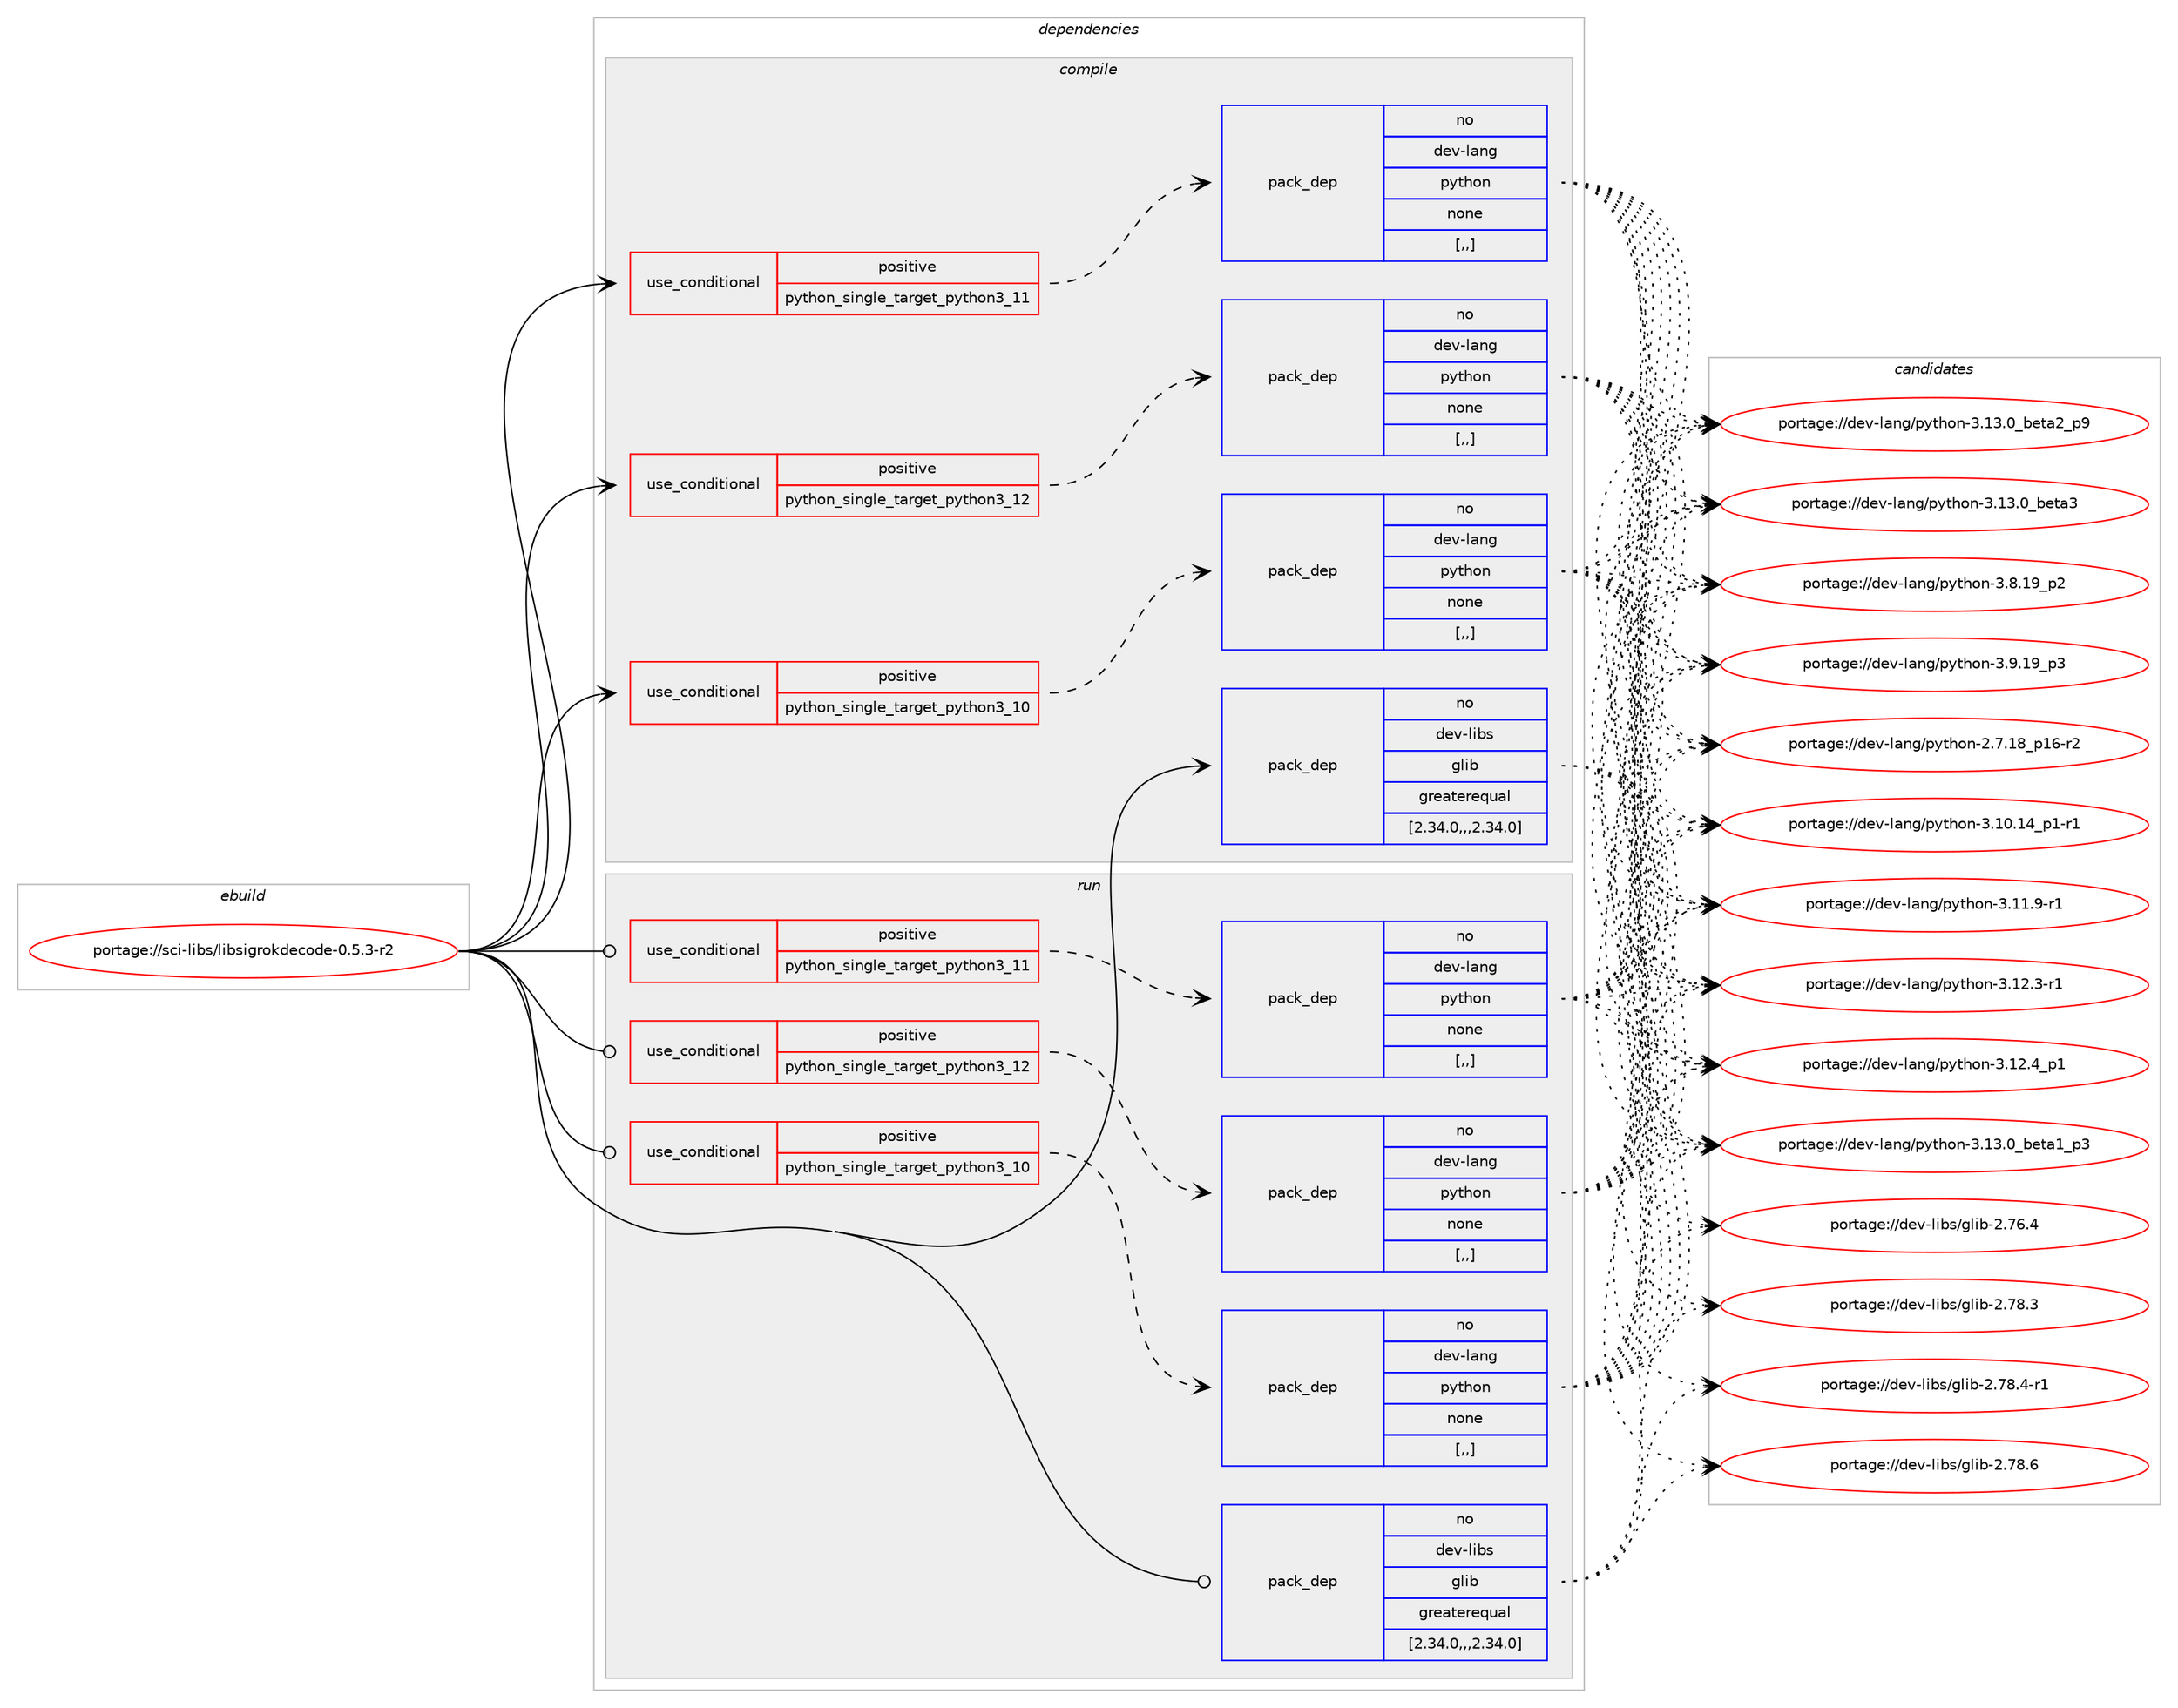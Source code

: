 digraph prolog {

# *************
# Graph options
# *************

newrank=true;
concentrate=true;
compound=true;
graph [rankdir=LR,fontname=Helvetica,fontsize=10,ranksep=1.5];#, ranksep=2.5, nodesep=0.2];
edge  [arrowhead=vee];
node  [fontname=Helvetica,fontsize=10];

# **********
# The ebuild
# **********

subgraph cluster_leftcol {
color=gray;
rank=same;
label=<<i>ebuild</i>>;
id [label="portage://sci-libs/libsigrokdecode-0.5.3-r2", color=red, width=4, href="../sci-libs/libsigrokdecode-0.5.3-r2.svg"];
}

# ****************
# The dependencies
# ****************

subgraph cluster_midcol {
color=gray;
label=<<i>dependencies</i>>;
subgraph cluster_compile {
fillcolor="#eeeeee";
style=filled;
label=<<i>compile</i>>;
subgraph cond104146 {
dependency393969 [label=<<TABLE BORDER="0" CELLBORDER="1" CELLSPACING="0" CELLPADDING="4"><TR><TD ROWSPAN="3" CELLPADDING="10">use_conditional</TD></TR><TR><TD>positive</TD></TR><TR><TD>python_single_target_python3_10</TD></TR></TABLE>>, shape=none, color=red];
subgraph pack287018 {
dependency393970 [label=<<TABLE BORDER="0" CELLBORDER="1" CELLSPACING="0" CELLPADDING="4" WIDTH="220"><TR><TD ROWSPAN="6" CELLPADDING="30">pack_dep</TD></TR><TR><TD WIDTH="110">no</TD></TR><TR><TD>dev-lang</TD></TR><TR><TD>python</TD></TR><TR><TD>none</TD></TR><TR><TD>[,,]</TD></TR></TABLE>>, shape=none, color=blue];
}
dependency393969:e -> dependency393970:w [weight=20,style="dashed",arrowhead="vee"];
}
id:e -> dependency393969:w [weight=20,style="solid",arrowhead="vee"];
subgraph cond104147 {
dependency393971 [label=<<TABLE BORDER="0" CELLBORDER="1" CELLSPACING="0" CELLPADDING="4"><TR><TD ROWSPAN="3" CELLPADDING="10">use_conditional</TD></TR><TR><TD>positive</TD></TR><TR><TD>python_single_target_python3_11</TD></TR></TABLE>>, shape=none, color=red];
subgraph pack287019 {
dependency393972 [label=<<TABLE BORDER="0" CELLBORDER="1" CELLSPACING="0" CELLPADDING="4" WIDTH="220"><TR><TD ROWSPAN="6" CELLPADDING="30">pack_dep</TD></TR><TR><TD WIDTH="110">no</TD></TR><TR><TD>dev-lang</TD></TR><TR><TD>python</TD></TR><TR><TD>none</TD></TR><TR><TD>[,,]</TD></TR></TABLE>>, shape=none, color=blue];
}
dependency393971:e -> dependency393972:w [weight=20,style="dashed",arrowhead="vee"];
}
id:e -> dependency393971:w [weight=20,style="solid",arrowhead="vee"];
subgraph cond104148 {
dependency393973 [label=<<TABLE BORDER="0" CELLBORDER="1" CELLSPACING="0" CELLPADDING="4"><TR><TD ROWSPAN="3" CELLPADDING="10">use_conditional</TD></TR><TR><TD>positive</TD></TR><TR><TD>python_single_target_python3_12</TD></TR></TABLE>>, shape=none, color=red];
subgraph pack287020 {
dependency393974 [label=<<TABLE BORDER="0" CELLBORDER="1" CELLSPACING="0" CELLPADDING="4" WIDTH="220"><TR><TD ROWSPAN="6" CELLPADDING="30">pack_dep</TD></TR><TR><TD WIDTH="110">no</TD></TR><TR><TD>dev-lang</TD></TR><TR><TD>python</TD></TR><TR><TD>none</TD></TR><TR><TD>[,,]</TD></TR></TABLE>>, shape=none, color=blue];
}
dependency393973:e -> dependency393974:w [weight=20,style="dashed",arrowhead="vee"];
}
id:e -> dependency393973:w [weight=20,style="solid",arrowhead="vee"];
subgraph pack287021 {
dependency393975 [label=<<TABLE BORDER="0" CELLBORDER="1" CELLSPACING="0" CELLPADDING="4" WIDTH="220"><TR><TD ROWSPAN="6" CELLPADDING="30">pack_dep</TD></TR><TR><TD WIDTH="110">no</TD></TR><TR><TD>dev-libs</TD></TR><TR><TD>glib</TD></TR><TR><TD>greaterequal</TD></TR><TR><TD>[2.34.0,,,2.34.0]</TD></TR></TABLE>>, shape=none, color=blue];
}
id:e -> dependency393975:w [weight=20,style="solid",arrowhead="vee"];
}
subgraph cluster_compileandrun {
fillcolor="#eeeeee";
style=filled;
label=<<i>compile and run</i>>;
}
subgraph cluster_run {
fillcolor="#eeeeee";
style=filled;
label=<<i>run</i>>;
subgraph cond104149 {
dependency393976 [label=<<TABLE BORDER="0" CELLBORDER="1" CELLSPACING="0" CELLPADDING="4"><TR><TD ROWSPAN="3" CELLPADDING="10">use_conditional</TD></TR><TR><TD>positive</TD></TR><TR><TD>python_single_target_python3_10</TD></TR></TABLE>>, shape=none, color=red];
subgraph pack287022 {
dependency393977 [label=<<TABLE BORDER="0" CELLBORDER="1" CELLSPACING="0" CELLPADDING="4" WIDTH="220"><TR><TD ROWSPAN="6" CELLPADDING="30">pack_dep</TD></TR><TR><TD WIDTH="110">no</TD></TR><TR><TD>dev-lang</TD></TR><TR><TD>python</TD></TR><TR><TD>none</TD></TR><TR><TD>[,,]</TD></TR></TABLE>>, shape=none, color=blue];
}
dependency393976:e -> dependency393977:w [weight=20,style="dashed",arrowhead="vee"];
}
id:e -> dependency393976:w [weight=20,style="solid",arrowhead="odot"];
subgraph cond104150 {
dependency393978 [label=<<TABLE BORDER="0" CELLBORDER="1" CELLSPACING="0" CELLPADDING="4"><TR><TD ROWSPAN="3" CELLPADDING="10">use_conditional</TD></TR><TR><TD>positive</TD></TR><TR><TD>python_single_target_python3_11</TD></TR></TABLE>>, shape=none, color=red];
subgraph pack287023 {
dependency393979 [label=<<TABLE BORDER="0" CELLBORDER="1" CELLSPACING="0" CELLPADDING="4" WIDTH="220"><TR><TD ROWSPAN="6" CELLPADDING="30">pack_dep</TD></TR><TR><TD WIDTH="110">no</TD></TR><TR><TD>dev-lang</TD></TR><TR><TD>python</TD></TR><TR><TD>none</TD></TR><TR><TD>[,,]</TD></TR></TABLE>>, shape=none, color=blue];
}
dependency393978:e -> dependency393979:w [weight=20,style="dashed",arrowhead="vee"];
}
id:e -> dependency393978:w [weight=20,style="solid",arrowhead="odot"];
subgraph cond104151 {
dependency393980 [label=<<TABLE BORDER="0" CELLBORDER="1" CELLSPACING="0" CELLPADDING="4"><TR><TD ROWSPAN="3" CELLPADDING="10">use_conditional</TD></TR><TR><TD>positive</TD></TR><TR><TD>python_single_target_python3_12</TD></TR></TABLE>>, shape=none, color=red];
subgraph pack287024 {
dependency393981 [label=<<TABLE BORDER="0" CELLBORDER="1" CELLSPACING="0" CELLPADDING="4" WIDTH="220"><TR><TD ROWSPAN="6" CELLPADDING="30">pack_dep</TD></TR><TR><TD WIDTH="110">no</TD></TR><TR><TD>dev-lang</TD></TR><TR><TD>python</TD></TR><TR><TD>none</TD></TR><TR><TD>[,,]</TD></TR></TABLE>>, shape=none, color=blue];
}
dependency393980:e -> dependency393981:w [weight=20,style="dashed",arrowhead="vee"];
}
id:e -> dependency393980:w [weight=20,style="solid",arrowhead="odot"];
subgraph pack287025 {
dependency393982 [label=<<TABLE BORDER="0" CELLBORDER="1" CELLSPACING="0" CELLPADDING="4" WIDTH="220"><TR><TD ROWSPAN="6" CELLPADDING="30">pack_dep</TD></TR><TR><TD WIDTH="110">no</TD></TR><TR><TD>dev-libs</TD></TR><TR><TD>glib</TD></TR><TR><TD>greaterequal</TD></TR><TR><TD>[2.34.0,,,2.34.0]</TD></TR></TABLE>>, shape=none, color=blue];
}
id:e -> dependency393982:w [weight=20,style="solid",arrowhead="odot"];
}
}

# **************
# The candidates
# **************

subgraph cluster_choices {
rank=same;
color=gray;
label=<<i>candidates</i>>;

subgraph choice287018 {
color=black;
nodesep=1;
choice100101118451089711010347112121116104111110455046554649569511249544511450 [label="portage://dev-lang/python-2.7.18_p16-r2", color=red, width=4,href="../dev-lang/python-2.7.18_p16-r2.svg"];
choice100101118451089711010347112121116104111110455146494846495295112494511449 [label="portage://dev-lang/python-3.10.14_p1-r1", color=red, width=4,href="../dev-lang/python-3.10.14_p1-r1.svg"];
choice100101118451089711010347112121116104111110455146494946574511449 [label="portage://dev-lang/python-3.11.9-r1", color=red, width=4,href="../dev-lang/python-3.11.9-r1.svg"];
choice100101118451089711010347112121116104111110455146495046514511449 [label="portage://dev-lang/python-3.12.3-r1", color=red, width=4,href="../dev-lang/python-3.12.3-r1.svg"];
choice100101118451089711010347112121116104111110455146495046529511249 [label="portage://dev-lang/python-3.12.4_p1", color=red, width=4,href="../dev-lang/python-3.12.4_p1.svg"];
choice10010111845108971101034711212111610411111045514649514648959810111697499511251 [label="portage://dev-lang/python-3.13.0_beta1_p3", color=red, width=4,href="../dev-lang/python-3.13.0_beta1_p3.svg"];
choice10010111845108971101034711212111610411111045514649514648959810111697509511257 [label="portage://dev-lang/python-3.13.0_beta2_p9", color=red, width=4,href="../dev-lang/python-3.13.0_beta2_p9.svg"];
choice1001011184510897110103471121211161041111104551464951464895981011169751 [label="portage://dev-lang/python-3.13.0_beta3", color=red, width=4,href="../dev-lang/python-3.13.0_beta3.svg"];
choice100101118451089711010347112121116104111110455146564649579511250 [label="portage://dev-lang/python-3.8.19_p2", color=red, width=4,href="../dev-lang/python-3.8.19_p2.svg"];
choice100101118451089711010347112121116104111110455146574649579511251 [label="portage://dev-lang/python-3.9.19_p3", color=red, width=4,href="../dev-lang/python-3.9.19_p3.svg"];
dependency393970:e -> choice100101118451089711010347112121116104111110455046554649569511249544511450:w [style=dotted,weight="100"];
dependency393970:e -> choice100101118451089711010347112121116104111110455146494846495295112494511449:w [style=dotted,weight="100"];
dependency393970:e -> choice100101118451089711010347112121116104111110455146494946574511449:w [style=dotted,weight="100"];
dependency393970:e -> choice100101118451089711010347112121116104111110455146495046514511449:w [style=dotted,weight="100"];
dependency393970:e -> choice100101118451089711010347112121116104111110455146495046529511249:w [style=dotted,weight="100"];
dependency393970:e -> choice10010111845108971101034711212111610411111045514649514648959810111697499511251:w [style=dotted,weight="100"];
dependency393970:e -> choice10010111845108971101034711212111610411111045514649514648959810111697509511257:w [style=dotted,weight="100"];
dependency393970:e -> choice1001011184510897110103471121211161041111104551464951464895981011169751:w [style=dotted,weight="100"];
dependency393970:e -> choice100101118451089711010347112121116104111110455146564649579511250:w [style=dotted,weight="100"];
dependency393970:e -> choice100101118451089711010347112121116104111110455146574649579511251:w [style=dotted,weight="100"];
}
subgraph choice287019 {
color=black;
nodesep=1;
choice100101118451089711010347112121116104111110455046554649569511249544511450 [label="portage://dev-lang/python-2.7.18_p16-r2", color=red, width=4,href="../dev-lang/python-2.7.18_p16-r2.svg"];
choice100101118451089711010347112121116104111110455146494846495295112494511449 [label="portage://dev-lang/python-3.10.14_p1-r1", color=red, width=4,href="../dev-lang/python-3.10.14_p1-r1.svg"];
choice100101118451089711010347112121116104111110455146494946574511449 [label="portage://dev-lang/python-3.11.9-r1", color=red, width=4,href="../dev-lang/python-3.11.9-r1.svg"];
choice100101118451089711010347112121116104111110455146495046514511449 [label="portage://dev-lang/python-3.12.3-r1", color=red, width=4,href="../dev-lang/python-3.12.3-r1.svg"];
choice100101118451089711010347112121116104111110455146495046529511249 [label="portage://dev-lang/python-3.12.4_p1", color=red, width=4,href="../dev-lang/python-3.12.4_p1.svg"];
choice10010111845108971101034711212111610411111045514649514648959810111697499511251 [label="portage://dev-lang/python-3.13.0_beta1_p3", color=red, width=4,href="../dev-lang/python-3.13.0_beta1_p3.svg"];
choice10010111845108971101034711212111610411111045514649514648959810111697509511257 [label="portage://dev-lang/python-3.13.0_beta2_p9", color=red, width=4,href="../dev-lang/python-3.13.0_beta2_p9.svg"];
choice1001011184510897110103471121211161041111104551464951464895981011169751 [label="portage://dev-lang/python-3.13.0_beta3", color=red, width=4,href="../dev-lang/python-3.13.0_beta3.svg"];
choice100101118451089711010347112121116104111110455146564649579511250 [label="portage://dev-lang/python-3.8.19_p2", color=red, width=4,href="../dev-lang/python-3.8.19_p2.svg"];
choice100101118451089711010347112121116104111110455146574649579511251 [label="portage://dev-lang/python-3.9.19_p3", color=red, width=4,href="../dev-lang/python-3.9.19_p3.svg"];
dependency393972:e -> choice100101118451089711010347112121116104111110455046554649569511249544511450:w [style=dotted,weight="100"];
dependency393972:e -> choice100101118451089711010347112121116104111110455146494846495295112494511449:w [style=dotted,weight="100"];
dependency393972:e -> choice100101118451089711010347112121116104111110455146494946574511449:w [style=dotted,weight="100"];
dependency393972:e -> choice100101118451089711010347112121116104111110455146495046514511449:w [style=dotted,weight="100"];
dependency393972:e -> choice100101118451089711010347112121116104111110455146495046529511249:w [style=dotted,weight="100"];
dependency393972:e -> choice10010111845108971101034711212111610411111045514649514648959810111697499511251:w [style=dotted,weight="100"];
dependency393972:e -> choice10010111845108971101034711212111610411111045514649514648959810111697509511257:w [style=dotted,weight="100"];
dependency393972:e -> choice1001011184510897110103471121211161041111104551464951464895981011169751:w [style=dotted,weight="100"];
dependency393972:e -> choice100101118451089711010347112121116104111110455146564649579511250:w [style=dotted,weight="100"];
dependency393972:e -> choice100101118451089711010347112121116104111110455146574649579511251:w [style=dotted,weight="100"];
}
subgraph choice287020 {
color=black;
nodesep=1;
choice100101118451089711010347112121116104111110455046554649569511249544511450 [label="portage://dev-lang/python-2.7.18_p16-r2", color=red, width=4,href="../dev-lang/python-2.7.18_p16-r2.svg"];
choice100101118451089711010347112121116104111110455146494846495295112494511449 [label="portage://dev-lang/python-3.10.14_p1-r1", color=red, width=4,href="../dev-lang/python-3.10.14_p1-r1.svg"];
choice100101118451089711010347112121116104111110455146494946574511449 [label="portage://dev-lang/python-3.11.9-r1", color=red, width=4,href="../dev-lang/python-3.11.9-r1.svg"];
choice100101118451089711010347112121116104111110455146495046514511449 [label="portage://dev-lang/python-3.12.3-r1", color=red, width=4,href="../dev-lang/python-3.12.3-r1.svg"];
choice100101118451089711010347112121116104111110455146495046529511249 [label="portage://dev-lang/python-3.12.4_p1", color=red, width=4,href="../dev-lang/python-3.12.4_p1.svg"];
choice10010111845108971101034711212111610411111045514649514648959810111697499511251 [label="portage://dev-lang/python-3.13.0_beta1_p3", color=red, width=4,href="../dev-lang/python-3.13.0_beta1_p3.svg"];
choice10010111845108971101034711212111610411111045514649514648959810111697509511257 [label="portage://dev-lang/python-3.13.0_beta2_p9", color=red, width=4,href="../dev-lang/python-3.13.0_beta2_p9.svg"];
choice1001011184510897110103471121211161041111104551464951464895981011169751 [label="portage://dev-lang/python-3.13.0_beta3", color=red, width=4,href="../dev-lang/python-3.13.0_beta3.svg"];
choice100101118451089711010347112121116104111110455146564649579511250 [label="portage://dev-lang/python-3.8.19_p2", color=red, width=4,href="../dev-lang/python-3.8.19_p2.svg"];
choice100101118451089711010347112121116104111110455146574649579511251 [label="portage://dev-lang/python-3.9.19_p3", color=red, width=4,href="../dev-lang/python-3.9.19_p3.svg"];
dependency393974:e -> choice100101118451089711010347112121116104111110455046554649569511249544511450:w [style=dotted,weight="100"];
dependency393974:e -> choice100101118451089711010347112121116104111110455146494846495295112494511449:w [style=dotted,weight="100"];
dependency393974:e -> choice100101118451089711010347112121116104111110455146494946574511449:w [style=dotted,weight="100"];
dependency393974:e -> choice100101118451089711010347112121116104111110455146495046514511449:w [style=dotted,weight="100"];
dependency393974:e -> choice100101118451089711010347112121116104111110455146495046529511249:w [style=dotted,weight="100"];
dependency393974:e -> choice10010111845108971101034711212111610411111045514649514648959810111697499511251:w [style=dotted,weight="100"];
dependency393974:e -> choice10010111845108971101034711212111610411111045514649514648959810111697509511257:w [style=dotted,weight="100"];
dependency393974:e -> choice1001011184510897110103471121211161041111104551464951464895981011169751:w [style=dotted,weight="100"];
dependency393974:e -> choice100101118451089711010347112121116104111110455146564649579511250:w [style=dotted,weight="100"];
dependency393974:e -> choice100101118451089711010347112121116104111110455146574649579511251:w [style=dotted,weight="100"];
}
subgraph choice287021 {
color=black;
nodesep=1;
choice1001011184510810598115471031081059845504655544652 [label="portage://dev-libs/glib-2.76.4", color=red, width=4,href="../dev-libs/glib-2.76.4.svg"];
choice1001011184510810598115471031081059845504655564651 [label="portage://dev-libs/glib-2.78.3", color=red, width=4,href="../dev-libs/glib-2.78.3.svg"];
choice10010111845108105981154710310810598455046555646524511449 [label="portage://dev-libs/glib-2.78.4-r1", color=red, width=4,href="../dev-libs/glib-2.78.4-r1.svg"];
choice1001011184510810598115471031081059845504655564654 [label="portage://dev-libs/glib-2.78.6", color=red, width=4,href="../dev-libs/glib-2.78.6.svg"];
dependency393975:e -> choice1001011184510810598115471031081059845504655544652:w [style=dotted,weight="100"];
dependency393975:e -> choice1001011184510810598115471031081059845504655564651:w [style=dotted,weight="100"];
dependency393975:e -> choice10010111845108105981154710310810598455046555646524511449:w [style=dotted,weight="100"];
dependency393975:e -> choice1001011184510810598115471031081059845504655564654:w [style=dotted,weight="100"];
}
subgraph choice287022 {
color=black;
nodesep=1;
choice100101118451089711010347112121116104111110455046554649569511249544511450 [label="portage://dev-lang/python-2.7.18_p16-r2", color=red, width=4,href="../dev-lang/python-2.7.18_p16-r2.svg"];
choice100101118451089711010347112121116104111110455146494846495295112494511449 [label="portage://dev-lang/python-3.10.14_p1-r1", color=red, width=4,href="../dev-lang/python-3.10.14_p1-r1.svg"];
choice100101118451089711010347112121116104111110455146494946574511449 [label="portage://dev-lang/python-3.11.9-r1", color=red, width=4,href="../dev-lang/python-3.11.9-r1.svg"];
choice100101118451089711010347112121116104111110455146495046514511449 [label="portage://dev-lang/python-3.12.3-r1", color=red, width=4,href="../dev-lang/python-3.12.3-r1.svg"];
choice100101118451089711010347112121116104111110455146495046529511249 [label="portage://dev-lang/python-3.12.4_p1", color=red, width=4,href="../dev-lang/python-3.12.4_p1.svg"];
choice10010111845108971101034711212111610411111045514649514648959810111697499511251 [label="portage://dev-lang/python-3.13.0_beta1_p3", color=red, width=4,href="../dev-lang/python-3.13.0_beta1_p3.svg"];
choice10010111845108971101034711212111610411111045514649514648959810111697509511257 [label="portage://dev-lang/python-3.13.0_beta2_p9", color=red, width=4,href="../dev-lang/python-3.13.0_beta2_p9.svg"];
choice1001011184510897110103471121211161041111104551464951464895981011169751 [label="portage://dev-lang/python-3.13.0_beta3", color=red, width=4,href="../dev-lang/python-3.13.0_beta3.svg"];
choice100101118451089711010347112121116104111110455146564649579511250 [label="portage://dev-lang/python-3.8.19_p2", color=red, width=4,href="../dev-lang/python-3.8.19_p2.svg"];
choice100101118451089711010347112121116104111110455146574649579511251 [label="portage://dev-lang/python-3.9.19_p3", color=red, width=4,href="../dev-lang/python-3.9.19_p3.svg"];
dependency393977:e -> choice100101118451089711010347112121116104111110455046554649569511249544511450:w [style=dotted,weight="100"];
dependency393977:e -> choice100101118451089711010347112121116104111110455146494846495295112494511449:w [style=dotted,weight="100"];
dependency393977:e -> choice100101118451089711010347112121116104111110455146494946574511449:w [style=dotted,weight="100"];
dependency393977:e -> choice100101118451089711010347112121116104111110455146495046514511449:w [style=dotted,weight="100"];
dependency393977:e -> choice100101118451089711010347112121116104111110455146495046529511249:w [style=dotted,weight="100"];
dependency393977:e -> choice10010111845108971101034711212111610411111045514649514648959810111697499511251:w [style=dotted,weight="100"];
dependency393977:e -> choice10010111845108971101034711212111610411111045514649514648959810111697509511257:w [style=dotted,weight="100"];
dependency393977:e -> choice1001011184510897110103471121211161041111104551464951464895981011169751:w [style=dotted,weight="100"];
dependency393977:e -> choice100101118451089711010347112121116104111110455146564649579511250:w [style=dotted,weight="100"];
dependency393977:e -> choice100101118451089711010347112121116104111110455146574649579511251:w [style=dotted,weight="100"];
}
subgraph choice287023 {
color=black;
nodesep=1;
choice100101118451089711010347112121116104111110455046554649569511249544511450 [label="portage://dev-lang/python-2.7.18_p16-r2", color=red, width=4,href="../dev-lang/python-2.7.18_p16-r2.svg"];
choice100101118451089711010347112121116104111110455146494846495295112494511449 [label="portage://dev-lang/python-3.10.14_p1-r1", color=red, width=4,href="../dev-lang/python-3.10.14_p1-r1.svg"];
choice100101118451089711010347112121116104111110455146494946574511449 [label="portage://dev-lang/python-3.11.9-r1", color=red, width=4,href="../dev-lang/python-3.11.9-r1.svg"];
choice100101118451089711010347112121116104111110455146495046514511449 [label="portage://dev-lang/python-3.12.3-r1", color=red, width=4,href="../dev-lang/python-3.12.3-r1.svg"];
choice100101118451089711010347112121116104111110455146495046529511249 [label="portage://dev-lang/python-3.12.4_p1", color=red, width=4,href="../dev-lang/python-3.12.4_p1.svg"];
choice10010111845108971101034711212111610411111045514649514648959810111697499511251 [label="portage://dev-lang/python-3.13.0_beta1_p3", color=red, width=4,href="../dev-lang/python-3.13.0_beta1_p3.svg"];
choice10010111845108971101034711212111610411111045514649514648959810111697509511257 [label="portage://dev-lang/python-3.13.0_beta2_p9", color=red, width=4,href="../dev-lang/python-3.13.0_beta2_p9.svg"];
choice1001011184510897110103471121211161041111104551464951464895981011169751 [label="portage://dev-lang/python-3.13.0_beta3", color=red, width=4,href="../dev-lang/python-3.13.0_beta3.svg"];
choice100101118451089711010347112121116104111110455146564649579511250 [label="portage://dev-lang/python-3.8.19_p2", color=red, width=4,href="../dev-lang/python-3.8.19_p2.svg"];
choice100101118451089711010347112121116104111110455146574649579511251 [label="portage://dev-lang/python-3.9.19_p3", color=red, width=4,href="../dev-lang/python-3.9.19_p3.svg"];
dependency393979:e -> choice100101118451089711010347112121116104111110455046554649569511249544511450:w [style=dotted,weight="100"];
dependency393979:e -> choice100101118451089711010347112121116104111110455146494846495295112494511449:w [style=dotted,weight="100"];
dependency393979:e -> choice100101118451089711010347112121116104111110455146494946574511449:w [style=dotted,weight="100"];
dependency393979:e -> choice100101118451089711010347112121116104111110455146495046514511449:w [style=dotted,weight="100"];
dependency393979:e -> choice100101118451089711010347112121116104111110455146495046529511249:w [style=dotted,weight="100"];
dependency393979:e -> choice10010111845108971101034711212111610411111045514649514648959810111697499511251:w [style=dotted,weight="100"];
dependency393979:e -> choice10010111845108971101034711212111610411111045514649514648959810111697509511257:w [style=dotted,weight="100"];
dependency393979:e -> choice1001011184510897110103471121211161041111104551464951464895981011169751:w [style=dotted,weight="100"];
dependency393979:e -> choice100101118451089711010347112121116104111110455146564649579511250:w [style=dotted,weight="100"];
dependency393979:e -> choice100101118451089711010347112121116104111110455146574649579511251:w [style=dotted,weight="100"];
}
subgraph choice287024 {
color=black;
nodesep=1;
choice100101118451089711010347112121116104111110455046554649569511249544511450 [label="portage://dev-lang/python-2.7.18_p16-r2", color=red, width=4,href="../dev-lang/python-2.7.18_p16-r2.svg"];
choice100101118451089711010347112121116104111110455146494846495295112494511449 [label="portage://dev-lang/python-3.10.14_p1-r1", color=red, width=4,href="../dev-lang/python-3.10.14_p1-r1.svg"];
choice100101118451089711010347112121116104111110455146494946574511449 [label="portage://dev-lang/python-3.11.9-r1", color=red, width=4,href="../dev-lang/python-3.11.9-r1.svg"];
choice100101118451089711010347112121116104111110455146495046514511449 [label="portage://dev-lang/python-3.12.3-r1", color=red, width=4,href="../dev-lang/python-3.12.3-r1.svg"];
choice100101118451089711010347112121116104111110455146495046529511249 [label="portage://dev-lang/python-3.12.4_p1", color=red, width=4,href="../dev-lang/python-3.12.4_p1.svg"];
choice10010111845108971101034711212111610411111045514649514648959810111697499511251 [label="portage://dev-lang/python-3.13.0_beta1_p3", color=red, width=4,href="../dev-lang/python-3.13.0_beta1_p3.svg"];
choice10010111845108971101034711212111610411111045514649514648959810111697509511257 [label="portage://dev-lang/python-3.13.0_beta2_p9", color=red, width=4,href="../dev-lang/python-3.13.0_beta2_p9.svg"];
choice1001011184510897110103471121211161041111104551464951464895981011169751 [label="portage://dev-lang/python-3.13.0_beta3", color=red, width=4,href="../dev-lang/python-3.13.0_beta3.svg"];
choice100101118451089711010347112121116104111110455146564649579511250 [label="portage://dev-lang/python-3.8.19_p2", color=red, width=4,href="../dev-lang/python-3.8.19_p2.svg"];
choice100101118451089711010347112121116104111110455146574649579511251 [label="portage://dev-lang/python-3.9.19_p3", color=red, width=4,href="../dev-lang/python-3.9.19_p3.svg"];
dependency393981:e -> choice100101118451089711010347112121116104111110455046554649569511249544511450:w [style=dotted,weight="100"];
dependency393981:e -> choice100101118451089711010347112121116104111110455146494846495295112494511449:w [style=dotted,weight="100"];
dependency393981:e -> choice100101118451089711010347112121116104111110455146494946574511449:w [style=dotted,weight="100"];
dependency393981:e -> choice100101118451089711010347112121116104111110455146495046514511449:w [style=dotted,weight="100"];
dependency393981:e -> choice100101118451089711010347112121116104111110455146495046529511249:w [style=dotted,weight="100"];
dependency393981:e -> choice10010111845108971101034711212111610411111045514649514648959810111697499511251:w [style=dotted,weight="100"];
dependency393981:e -> choice10010111845108971101034711212111610411111045514649514648959810111697509511257:w [style=dotted,weight="100"];
dependency393981:e -> choice1001011184510897110103471121211161041111104551464951464895981011169751:w [style=dotted,weight="100"];
dependency393981:e -> choice100101118451089711010347112121116104111110455146564649579511250:w [style=dotted,weight="100"];
dependency393981:e -> choice100101118451089711010347112121116104111110455146574649579511251:w [style=dotted,weight="100"];
}
subgraph choice287025 {
color=black;
nodesep=1;
choice1001011184510810598115471031081059845504655544652 [label="portage://dev-libs/glib-2.76.4", color=red, width=4,href="../dev-libs/glib-2.76.4.svg"];
choice1001011184510810598115471031081059845504655564651 [label="portage://dev-libs/glib-2.78.3", color=red, width=4,href="../dev-libs/glib-2.78.3.svg"];
choice10010111845108105981154710310810598455046555646524511449 [label="portage://dev-libs/glib-2.78.4-r1", color=red, width=4,href="../dev-libs/glib-2.78.4-r1.svg"];
choice1001011184510810598115471031081059845504655564654 [label="portage://dev-libs/glib-2.78.6", color=red, width=4,href="../dev-libs/glib-2.78.6.svg"];
dependency393982:e -> choice1001011184510810598115471031081059845504655544652:w [style=dotted,weight="100"];
dependency393982:e -> choice1001011184510810598115471031081059845504655564651:w [style=dotted,weight="100"];
dependency393982:e -> choice10010111845108105981154710310810598455046555646524511449:w [style=dotted,weight="100"];
dependency393982:e -> choice1001011184510810598115471031081059845504655564654:w [style=dotted,weight="100"];
}
}

}
